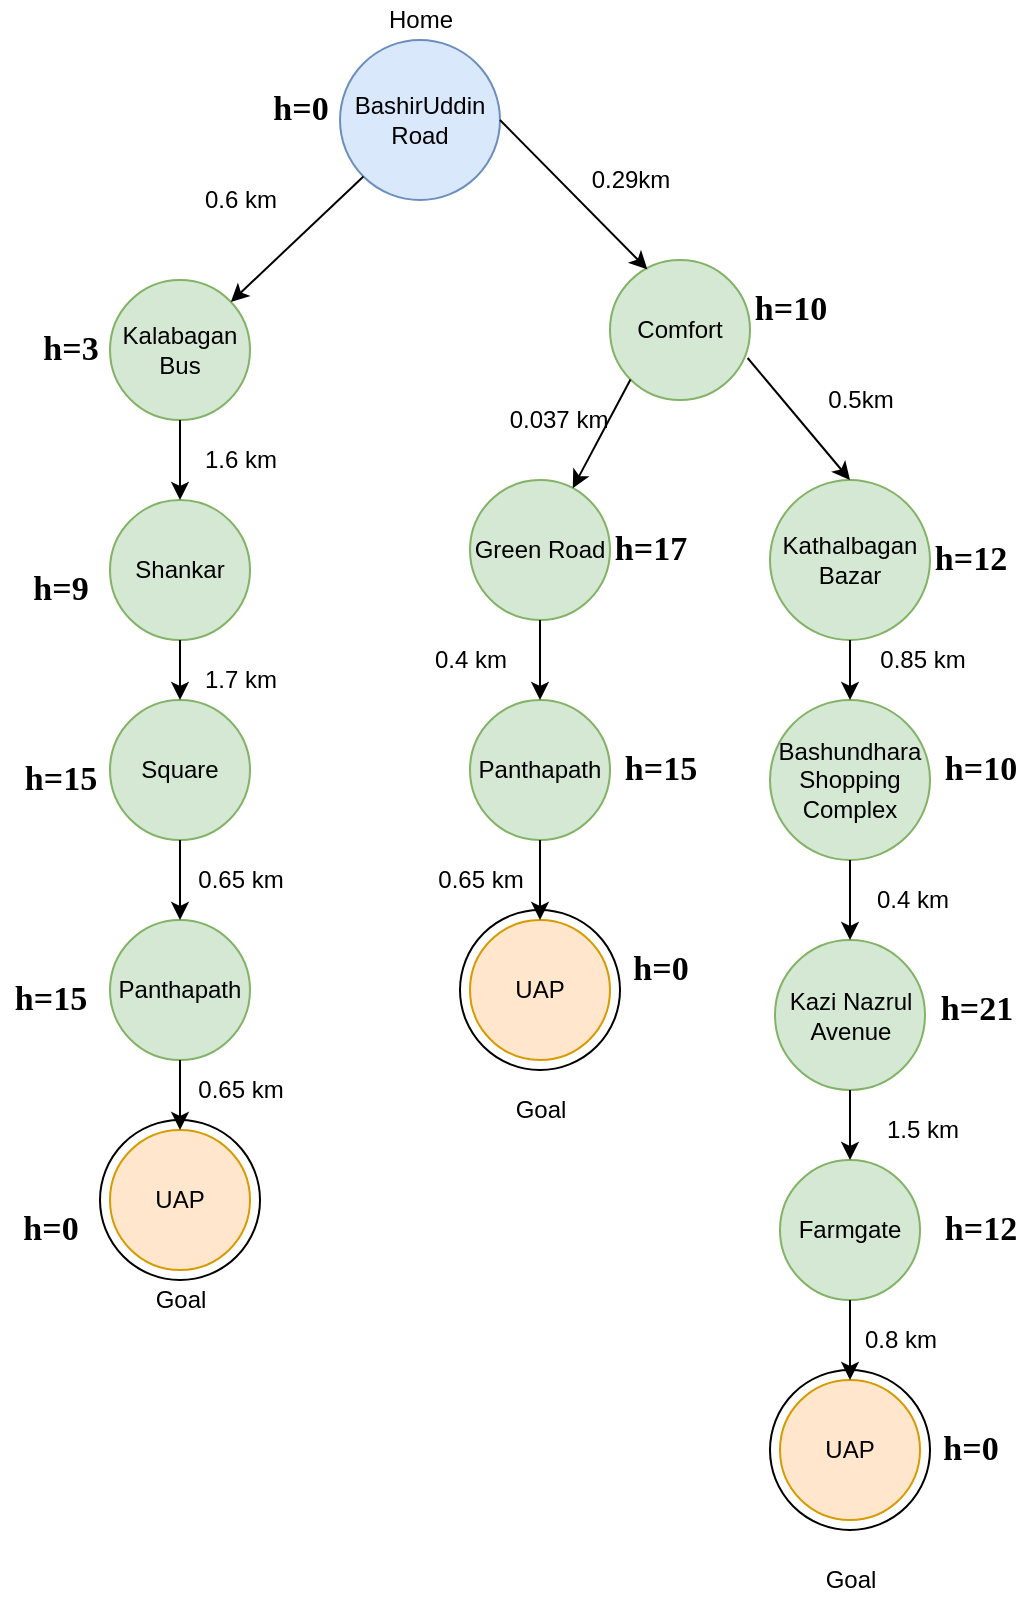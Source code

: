 <mxfile version="17.4.0" type="device"><diagram id="g-GcjxEs99_giMCYkc-Q" name="Page-1"><mxGraphModel dx="868" dy="460" grid="1" gridSize="10" guides="1" tooltips="1" connect="1" arrows="1" fold="1" page="1" pageScale="1" pageWidth="850" pageHeight="1100" math="0" shadow="0"><root><mxCell id="0"/><mxCell id="1" parent="0"/><mxCell id="LoeDjG8N36tN9gczfSaU-2" value="Kalabagan Bus" style="ellipse;whiteSpace=wrap;html=1;aspect=fixed;fillColor=#d5e8d4;strokeColor=#82b366;" vertex="1" parent="1"><mxGeometry x="270" y="170" width="70" height="70" as="geometry"/></mxCell><mxCell id="LoeDjG8N36tN9gczfSaU-4" value="BashirUddin Road" style="ellipse;whiteSpace=wrap;html=1;aspect=fixed;fillColor=#dae8fc;strokeColor=#6c8ebf;" vertex="1" parent="1"><mxGeometry x="385" y="50" width="80" height="80" as="geometry"/></mxCell><mxCell id="LoeDjG8N36tN9gczfSaU-5" value="Comfort" style="ellipse;whiteSpace=wrap;html=1;aspect=fixed;fillColor=#d5e8d4;strokeColor=#82b366;" vertex="1" parent="1"><mxGeometry x="520" y="160" width="70" height="70" as="geometry"/></mxCell><mxCell id="LoeDjG8N36tN9gczfSaU-6" value="Shankar" style="ellipse;whiteSpace=wrap;html=1;aspect=fixed;fillColor=#d5e8d4;strokeColor=#82b366;" vertex="1" parent="1"><mxGeometry x="270" y="280" width="70" height="70" as="geometry"/></mxCell><mxCell id="LoeDjG8N36tN9gczfSaU-7" value="Square" style="ellipse;whiteSpace=wrap;html=1;aspect=fixed;fillColor=#d5e8d4;strokeColor=#82b366;" vertex="1" parent="1"><mxGeometry x="270" y="380" width="70" height="70" as="geometry"/></mxCell><mxCell id="LoeDjG8N36tN9gczfSaU-8" value="Panthapath" style="ellipse;whiteSpace=wrap;html=1;aspect=fixed;fillColor=#d5e8d4;strokeColor=#82b366;" vertex="1" parent="1"><mxGeometry x="270" y="490" width="70" height="70" as="geometry"/></mxCell><mxCell id="LoeDjG8N36tN9gczfSaU-9" value="UAP" style="ellipse;whiteSpace=wrap;html=1;aspect=fixed;fillColor=#ffe6cc;strokeColor=#d79b00;" vertex="1" parent="1"><mxGeometry x="270" y="595" width="70" height="70" as="geometry"/></mxCell><mxCell id="LoeDjG8N36tN9gczfSaU-10" value="Green Road" style="ellipse;whiteSpace=wrap;html=1;aspect=fixed;fillColor=#d5e8d4;strokeColor=#82b366;" vertex="1" parent="1"><mxGeometry x="450" y="270" width="70" height="70" as="geometry"/></mxCell><mxCell id="LoeDjG8N36tN9gczfSaU-11" value="Panthapath" style="ellipse;whiteSpace=wrap;html=1;aspect=fixed;fillColor=#d5e8d4;strokeColor=#82b366;" vertex="1" parent="1"><mxGeometry x="450" y="380" width="70" height="70" as="geometry"/></mxCell><mxCell id="LoeDjG8N36tN9gczfSaU-12" value="UAP" style="ellipse;whiteSpace=wrap;html=1;aspect=fixed;fillColor=#ffe6cc;strokeColor=#d79b00;" vertex="1" parent="1"><mxGeometry x="450" y="490" width="70" height="70" as="geometry"/></mxCell><mxCell id="LoeDjG8N36tN9gczfSaU-13" value="Kathalbagan Bazar" style="ellipse;whiteSpace=wrap;html=1;aspect=fixed;fillColor=#d5e8d4;strokeColor=#82b366;" vertex="1" parent="1"><mxGeometry x="600" y="270" width="80" height="80" as="geometry"/></mxCell><mxCell id="LoeDjG8N36tN9gczfSaU-14" value="Bashundhara Shopping Complex" style="ellipse;whiteSpace=wrap;html=1;aspect=fixed;fillColor=#d5e8d4;strokeColor=#82b366;" vertex="1" parent="1"><mxGeometry x="600" y="380" width="80" height="80" as="geometry"/></mxCell><mxCell id="LoeDjG8N36tN9gczfSaU-15" value="Kazi Nazrul Avenue" style="ellipse;whiteSpace=wrap;html=1;aspect=fixed;fillColor=#d5e8d4;strokeColor=#82b366;" vertex="1" parent="1"><mxGeometry x="602.5" y="500" width="75" height="75" as="geometry"/></mxCell><mxCell id="LoeDjG8N36tN9gczfSaU-16" value="Farmgate" style="ellipse;whiteSpace=wrap;html=1;aspect=fixed;fillColor=#d5e8d4;strokeColor=#82b366;" vertex="1" parent="1"><mxGeometry x="605" y="610" width="70" height="70" as="geometry"/></mxCell><mxCell id="LoeDjG8N36tN9gczfSaU-17" value="UAP" style="ellipse;whiteSpace=wrap;html=1;aspect=fixed;fillColor=#ffe6cc;strokeColor=#d79b00;" vertex="1" parent="1"><mxGeometry x="605" y="720" width="70" height="70" as="geometry"/></mxCell><mxCell id="LoeDjG8N36tN9gczfSaU-19" value="" style="endArrow=classic;html=1;rounded=0;exitX=0;exitY=1;exitDx=0;exitDy=0;" edge="1" parent="1" source="LoeDjG8N36tN9gczfSaU-4" target="LoeDjG8N36tN9gczfSaU-2"><mxGeometry width="50" height="50" relative="1" as="geometry"><mxPoint x="510" y="50" as="sourcePoint"/><mxPoint x="450" y="80" as="targetPoint"/></mxGeometry></mxCell><mxCell id="LoeDjG8N36tN9gczfSaU-20" value="" style="endArrow=classic;html=1;rounded=0;exitX=0.5;exitY=1;exitDx=0;exitDy=0;" edge="1" parent="1" source="LoeDjG8N36tN9gczfSaU-2" target="LoeDjG8N36tN9gczfSaU-6"><mxGeometry width="50" height="50" relative="1" as="geometry"><mxPoint x="360" y="250" as="sourcePoint"/><mxPoint x="410" y="200" as="targetPoint"/></mxGeometry></mxCell><mxCell id="LoeDjG8N36tN9gczfSaU-22" value="" style="endArrow=classic;html=1;rounded=0;exitX=0.5;exitY=1;exitDx=0;exitDy=0;" edge="1" parent="1" source="LoeDjG8N36tN9gczfSaU-6" target="LoeDjG8N36tN9gczfSaU-7"><mxGeometry width="50" height="50" relative="1" as="geometry"><mxPoint x="300" y="390" as="sourcePoint"/><mxPoint x="350" y="340" as="targetPoint"/></mxGeometry></mxCell><mxCell id="LoeDjG8N36tN9gczfSaU-24" value="" style="endArrow=classic;html=1;rounded=0;exitX=0.5;exitY=1;exitDx=0;exitDy=0;" edge="1" parent="1" source="LoeDjG8N36tN9gczfSaU-7" target="LoeDjG8N36tN9gczfSaU-8"><mxGeometry width="50" height="50" relative="1" as="geometry"><mxPoint x="350" y="490" as="sourcePoint"/><mxPoint x="400" y="440" as="targetPoint"/></mxGeometry></mxCell><mxCell id="LoeDjG8N36tN9gczfSaU-25" value="" style="endArrow=classic;html=1;rounded=0;exitX=0.5;exitY=1;exitDx=0;exitDy=0;" edge="1" parent="1" source="LoeDjG8N36tN9gczfSaU-8" target="LoeDjG8N36tN9gczfSaU-9"><mxGeometry width="50" height="50" relative="1" as="geometry"><mxPoint x="340" y="610" as="sourcePoint"/><mxPoint x="390" y="560" as="targetPoint"/></mxGeometry></mxCell><mxCell id="LoeDjG8N36tN9gczfSaU-26" value="" style="endArrow=classic;html=1;rounded=0;exitX=1;exitY=0.5;exitDx=0;exitDy=0;entryX=0.267;entryY=0.067;entryDx=0;entryDy=0;entryPerimeter=0;" edge="1" parent="1" source="LoeDjG8N36tN9gczfSaU-4" target="LoeDjG8N36tN9gczfSaU-5"><mxGeometry width="50" height="50" relative="1" as="geometry"><mxPoint x="470" y="110" as="sourcePoint"/><mxPoint x="520" y="60" as="targetPoint"/></mxGeometry></mxCell><mxCell id="LoeDjG8N36tN9gczfSaU-27" value="" style="endArrow=classic;html=1;rounded=0;exitX=0;exitY=1;exitDx=0;exitDy=0;" edge="1" parent="1" source="LoeDjG8N36tN9gczfSaU-5" target="LoeDjG8N36tN9gczfSaU-10"><mxGeometry width="50" height="50" relative="1" as="geometry"><mxPoint x="570" y="240" as="sourcePoint"/><mxPoint x="730" y="130" as="targetPoint"/></mxGeometry></mxCell><mxCell id="LoeDjG8N36tN9gczfSaU-28" value="" style="endArrow=classic;html=1;rounded=0;exitX=0.983;exitY=0.7;exitDx=0;exitDy=0;exitPerimeter=0;entryX=0.5;entryY=0;entryDx=0;entryDy=0;" edge="1" parent="1" source="LoeDjG8N36tN9gczfSaU-5" target="LoeDjG8N36tN9gczfSaU-13"><mxGeometry width="50" height="50" relative="1" as="geometry"><mxPoint x="640" y="240" as="sourcePoint"/><mxPoint x="690" y="190" as="targetPoint"/></mxGeometry></mxCell><mxCell id="LoeDjG8N36tN9gczfSaU-29" value="" style="endArrow=classic;html=1;rounded=0;exitX=0.5;exitY=1;exitDx=0;exitDy=0;" edge="1" parent="1" source="LoeDjG8N36tN9gczfSaU-10" target="LoeDjG8N36tN9gczfSaU-11"><mxGeometry width="50" height="50" relative="1" as="geometry"><mxPoint x="540" y="370" as="sourcePoint"/><mxPoint x="590" y="320" as="targetPoint"/></mxGeometry></mxCell><mxCell id="LoeDjG8N36tN9gczfSaU-30" value="" style="endArrow=classic;html=1;rounded=0;entryX=0.5;entryY=0;entryDx=0;entryDy=0;exitX=0.5;exitY=1;exitDx=0;exitDy=0;" edge="1" parent="1" source="LoeDjG8N36tN9gczfSaU-11" target="LoeDjG8N36tN9gczfSaU-12"><mxGeometry width="50" height="50" relative="1" as="geometry"><mxPoint x="530" y="400" as="sourcePoint"/><mxPoint x="580" y="350" as="targetPoint"/></mxGeometry></mxCell><mxCell id="LoeDjG8N36tN9gczfSaU-31" value="" style="endArrow=classic;html=1;rounded=0;exitX=0.5;exitY=1;exitDx=0;exitDy=0;" edge="1" parent="1" source="LoeDjG8N36tN9gczfSaU-13" target="LoeDjG8N36tN9gczfSaU-14"><mxGeometry width="50" height="50" relative="1" as="geometry"><mxPoint x="730" y="330" as="sourcePoint"/><mxPoint x="780" y="280" as="targetPoint"/></mxGeometry></mxCell><mxCell id="LoeDjG8N36tN9gczfSaU-32" value="" style="endArrow=classic;html=1;rounded=0;exitX=0.5;exitY=1;exitDx=0;exitDy=0;entryX=0.5;entryY=0;entryDx=0;entryDy=0;" edge="1" parent="1" source="LoeDjG8N36tN9gczfSaU-14" target="LoeDjG8N36tN9gczfSaU-15"><mxGeometry width="50" height="50" relative="1" as="geometry"><mxPoint x="720" y="480" as="sourcePoint"/><mxPoint x="770" y="430" as="targetPoint"/></mxGeometry></mxCell><mxCell id="LoeDjG8N36tN9gczfSaU-33" value="" style="endArrow=classic;html=1;rounded=0;exitX=0.5;exitY=1;exitDx=0;exitDy=0;" edge="1" parent="1" source="LoeDjG8N36tN9gczfSaU-15" target="LoeDjG8N36tN9gczfSaU-16"><mxGeometry width="50" height="50" relative="1" as="geometry"><mxPoint x="760" y="570" as="sourcePoint"/><mxPoint x="810" y="520" as="targetPoint"/></mxGeometry></mxCell><mxCell id="LoeDjG8N36tN9gczfSaU-34" value="" style="endArrow=classic;html=1;rounded=0;exitX=0.5;exitY=1;exitDx=0;exitDy=0;" edge="1" parent="1" source="LoeDjG8N36tN9gczfSaU-16" target="LoeDjG8N36tN9gczfSaU-17"><mxGeometry width="50" height="50" relative="1" as="geometry"><mxPoint x="670" y="690" as="sourcePoint"/><mxPoint x="720" y="640" as="targetPoint"/></mxGeometry></mxCell><mxCell id="LoeDjG8N36tN9gczfSaU-37" value="" style="ellipse;whiteSpace=wrap;html=1;aspect=fixed;fillColor=none;" vertex="1" parent="1"><mxGeometry x="265" y="590" width="80" height="80" as="geometry"/></mxCell><mxCell id="LoeDjG8N36tN9gczfSaU-38" value="" style="ellipse;whiteSpace=wrap;html=1;aspect=fixed;fillColor=none;direction=south;" vertex="1" parent="1"><mxGeometry x="445" y="485" width="80" height="80" as="geometry"/></mxCell><mxCell id="LoeDjG8N36tN9gczfSaU-39" value="" style="ellipse;whiteSpace=wrap;html=1;aspect=fixed;fillColor=none;" vertex="1" parent="1"><mxGeometry x="600" y="715" width="80" height="80" as="geometry"/></mxCell><mxCell id="LoeDjG8N36tN9gczfSaU-40" value="Home" style="text;html=1;align=center;verticalAlign=middle;resizable=0;points=[];autosize=1;strokeColor=none;fillColor=none;" vertex="1" parent="1"><mxGeometry x="400" y="30" width="50" height="20" as="geometry"/></mxCell><mxCell id="LoeDjG8N36tN9gczfSaU-41" value="Goal" style="text;html=1;align=center;verticalAlign=middle;resizable=0;points=[];autosize=1;strokeColor=none;fillColor=none;" vertex="1" parent="1"><mxGeometry x="285" y="670" width="40" height="20" as="geometry"/></mxCell><mxCell id="LoeDjG8N36tN9gczfSaU-42" value="Goal" style="text;html=1;align=center;verticalAlign=middle;resizable=0;points=[];autosize=1;strokeColor=none;fillColor=none;" vertex="1" parent="1"><mxGeometry x="465" y="575" width="40" height="20" as="geometry"/></mxCell><mxCell id="LoeDjG8N36tN9gczfSaU-43" value="Goal" style="text;html=1;align=center;verticalAlign=middle;resizable=0;points=[];autosize=1;strokeColor=none;fillColor=none;" vertex="1" parent="1"><mxGeometry x="620" y="810" width="40" height="20" as="geometry"/></mxCell><mxCell id="LoeDjG8N36tN9gczfSaU-44" value="0.29km" style="text;html=1;align=center;verticalAlign=middle;resizable=0;points=[];autosize=1;strokeColor=none;fillColor=none;" vertex="1" parent="1"><mxGeometry x="505" y="110" width="50" height="20" as="geometry"/></mxCell><mxCell id="LoeDjG8N36tN9gczfSaU-45" value="0.6 km" style="text;html=1;align=center;verticalAlign=middle;resizable=0;points=[];autosize=1;strokeColor=none;fillColor=none;" vertex="1" parent="1"><mxGeometry x="310" y="120" width="50" height="20" as="geometry"/></mxCell><mxCell id="LoeDjG8N36tN9gczfSaU-46" value="1.6 km" style="text;html=1;align=center;verticalAlign=middle;resizable=0;points=[];autosize=1;strokeColor=none;fillColor=none;" vertex="1" parent="1"><mxGeometry x="310" y="250" width="50" height="20" as="geometry"/></mxCell><mxCell id="LoeDjG8N36tN9gczfSaU-47" value="1.7 km" style="text;html=1;align=center;verticalAlign=middle;resizable=0;points=[];autosize=1;strokeColor=none;fillColor=none;" vertex="1" parent="1"><mxGeometry x="310" y="360" width="50" height="20" as="geometry"/></mxCell><mxCell id="LoeDjG8N36tN9gczfSaU-48" value="0.65 km" style="text;html=1;align=center;verticalAlign=middle;resizable=0;points=[];autosize=1;strokeColor=none;fillColor=none;" vertex="1" parent="1"><mxGeometry x="305" y="460" width="60" height="20" as="geometry"/></mxCell><mxCell id="LoeDjG8N36tN9gczfSaU-49" value="0.65 km" style="text;html=1;align=center;verticalAlign=middle;resizable=0;points=[];autosize=1;strokeColor=none;fillColor=none;" vertex="1" parent="1"><mxGeometry x="305" y="565" width="60" height="20" as="geometry"/></mxCell><mxCell id="LoeDjG8N36tN9gczfSaU-50" value="h=0" style="text;html=1;align=center;verticalAlign=middle;resizable=0;points=[];autosize=1;strokeColor=none;fillColor=none;fontStyle=1;fontFamily=Garamond;fontSize=17;" vertex="1" parent="1"><mxGeometry x="345" y="70" width="40" height="30" as="geometry"/></mxCell><mxCell id="LoeDjG8N36tN9gczfSaU-52" value="h=9" style="text;html=1;align=center;verticalAlign=middle;resizable=0;points=[];autosize=1;strokeColor=none;fillColor=none;fontStyle=1;fontFamily=Garamond;fontSize=17;" vertex="1" parent="1"><mxGeometry x="225" y="310" width="40" height="30" as="geometry"/></mxCell><mxCell id="LoeDjG8N36tN9gczfSaU-53" value="h=3" style="text;html=1;align=center;verticalAlign=middle;resizable=0;points=[];autosize=1;strokeColor=none;fillColor=none;fontStyle=1;fontFamily=Garamond;fontSize=17;" vertex="1" parent="1"><mxGeometry x="230" y="190" width="40" height="30" as="geometry"/></mxCell><mxCell id="LoeDjG8N36tN9gczfSaU-54" value="h=15" style="text;html=1;align=center;verticalAlign=middle;resizable=0;points=[];autosize=1;strokeColor=none;fillColor=none;fontStyle=1;fontFamily=Garamond;fontSize=17;" vertex="1" parent="1"><mxGeometry x="220" y="405" width="50" height="30" as="geometry"/></mxCell><mxCell id="LoeDjG8N36tN9gczfSaU-55" value="h=15" style="text;html=1;align=center;verticalAlign=middle;resizable=0;points=[];autosize=1;strokeColor=none;fillColor=none;fontStyle=1;fontFamily=Garamond;fontSize=17;" vertex="1" parent="1"><mxGeometry x="215" y="515" width="50" height="30" as="geometry"/></mxCell><mxCell id="LoeDjG8N36tN9gczfSaU-56" value="h=0" style="text;html=1;align=center;verticalAlign=middle;resizable=0;points=[];autosize=1;strokeColor=none;fillColor=none;fontStyle=1;fontFamily=Garamond;fontSize=17;" vertex="1" parent="1"><mxGeometry x="220" y="630" width="40" height="30" as="geometry"/></mxCell><mxCell id="LoeDjG8N36tN9gczfSaU-57" value="h=0" style="text;html=1;align=center;verticalAlign=middle;resizable=0;points=[];autosize=1;strokeColor=none;fillColor=none;fontStyle=1;fontFamily=Garamond;fontSize=17;" vertex="1" parent="1"><mxGeometry x="525" y="500" width="40" height="30" as="geometry"/></mxCell><mxCell id="LoeDjG8N36tN9gczfSaU-58" value="h=0" style="text;html=1;align=center;verticalAlign=middle;resizable=0;points=[];autosize=1;strokeColor=none;fillColor=none;fontStyle=1;fontFamily=Garamond;fontSize=17;" vertex="1" parent="1"><mxGeometry x="680" y="740" width="40" height="30" as="geometry"/></mxCell><mxCell id="LoeDjG8N36tN9gczfSaU-59" value="h=10" style="text;html=1;align=center;verticalAlign=middle;resizable=0;points=[];autosize=1;strokeColor=none;fillColor=none;fontStyle=1;fontFamily=Garamond;fontSize=17;" vertex="1" parent="1"><mxGeometry x="585" y="170" width="50" height="30" as="geometry"/></mxCell><mxCell id="LoeDjG8N36tN9gczfSaU-60" value="h=17" style="text;html=1;align=center;verticalAlign=middle;resizable=0;points=[];autosize=1;strokeColor=none;fillColor=none;fontStyle=1;fontFamily=Garamond;fontSize=17;" vertex="1" parent="1"><mxGeometry x="515" y="290" width="50" height="30" as="geometry"/></mxCell><mxCell id="LoeDjG8N36tN9gczfSaU-61" value="h=15" style="text;html=1;align=center;verticalAlign=middle;resizable=0;points=[];autosize=1;strokeColor=none;fillColor=none;fontStyle=1;fontFamily=Garamond;fontSize=17;" vertex="1" parent="1"><mxGeometry x="520" y="400" width="50" height="30" as="geometry"/></mxCell><mxCell id="LoeDjG8N36tN9gczfSaU-62" value="h=12" style="text;html=1;align=center;verticalAlign=middle;resizable=0;points=[];autosize=1;strokeColor=none;fillColor=none;fontStyle=1;fontFamily=Garamond;fontSize=17;" vertex="1" parent="1"><mxGeometry x="675" y="295" width="50" height="30" as="geometry"/></mxCell><mxCell id="LoeDjG8N36tN9gczfSaU-63" value="h=10" style="text;html=1;align=center;verticalAlign=middle;resizable=0;points=[];autosize=1;strokeColor=none;fillColor=none;fontStyle=1;fontFamily=Garamond;fontSize=17;" vertex="1" parent="1"><mxGeometry x="680" y="400" width="50" height="30" as="geometry"/></mxCell><mxCell id="LoeDjG8N36tN9gczfSaU-64" value="h=21" style="text;html=1;align=center;verticalAlign=middle;resizable=0;points=[];autosize=1;strokeColor=none;fillColor=none;fontStyle=1;fontFamily=Garamond;fontSize=17;" vertex="1" parent="1"><mxGeometry x="677.5" y="520" width="50" height="30" as="geometry"/></mxCell><mxCell id="LoeDjG8N36tN9gczfSaU-65" value="h=12" style="text;html=1;align=center;verticalAlign=middle;resizable=0;points=[];autosize=1;strokeColor=none;fillColor=none;fontStyle=1;fontFamily=Garamond;fontSize=17;" vertex="1" parent="1"><mxGeometry x="680" y="630" width="50" height="30" as="geometry"/></mxCell><mxCell id="LoeDjG8N36tN9gczfSaU-66" value="0.037 km" style="text;html=1;align=center;verticalAlign=middle;resizable=0;points=[];autosize=1;strokeColor=none;fillColor=none;" vertex="1" parent="1"><mxGeometry x="464" y="230" width="60" height="20" as="geometry"/></mxCell><mxCell id="LoeDjG8N36tN9gczfSaU-67" value="0.4 km" style="text;html=1;align=center;verticalAlign=middle;resizable=0;points=[];autosize=1;strokeColor=none;fillColor=none;" vertex="1" parent="1"><mxGeometry x="425" y="350" width="50" height="20" as="geometry"/></mxCell><mxCell id="LoeDjG8N36tN9gczfSaU-68" value="0.65 km" style="text;html=1;align=center;verticalAlign=middle;resizable=0;points=[];autosize=1;strokeColor=none;fillColor=none;" vertex="1" parent="1"><mxGeometry x="425" y="460" width="60" height="20" as="geometry"/></mxCell><mxCell id="LoeDjG8N36tN9gczfSaU-69" value="0.5km" style="text;html=1;align=center;verticalAlign=middle;resizable=0;points=[];autosize=1;strokeColor=none;fillColor=none;" vertex="1" parent="1"><mxGeometry x="620" y="220" width="50" height="20" as="geometry"/></mxCell><mxCell id="LoeDjG8N36tN9gczfSaU-70" value="0.85 km" style="text;html=1;align=center;verticalAlign=middle;resizable=0;points=[];autosize=1;strokeColor=none;fillColor=none;" vertex="1" parent="1"><mxGeometry x="646" y="350" width="60" height="20" as="geometry"/></mxCell><mxCell id="LoeDjG8N36tN9gczfSaU-71" value="0.4 km" style="text;html=1;align=center;verticalAlign=middle;resizable=0;points=[];autosize=1;strokeColor=none;fillColor=none;" vertex="1" parent="1"><mxGeometry x="646" y="470" width="50" height="20" as="geometry"/></mxCell><mxCell id="LoeDjG8N36tN9gczfSaU-72" value="1.5 km" style="text;html=1;align=center;verticalAlign=middle;resizable=0;points=[];autosize=1;strokeColor=none;fillColor=none;" vertex="1" parent="1"><mxGeometry x="651" y="585" width="50" height="20" as="geometry"/></mxCell><mxCell id="LoeDjG8N36tN9gczfSaU-73" value="0.8 km" style="text;html=1;align=center;verticalAlign=middle;resizable=0;points=[];autosize=1;strokeColor=none;fillColor=none;" vertex="1" parent="1"><mxGeometry x="640" y="690" width="50" height="20" as="geometry"/></mxCell></root></mxGraphModel></diagram></mxfile>